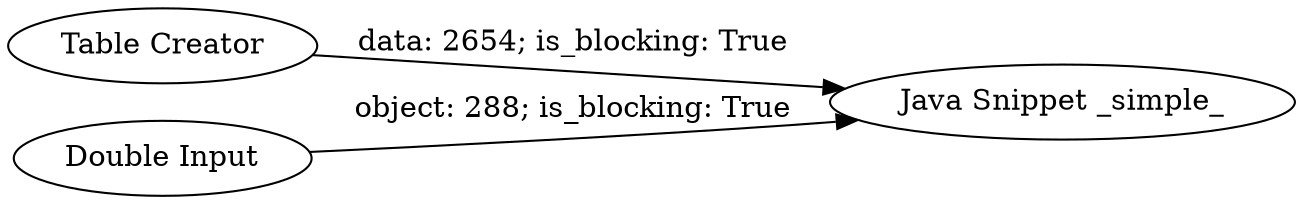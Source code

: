 digraph {
	"7274111322425736643_1" [label="Table Creator"]
	"7274111322425736643_12" [label="Java Snippet _simple_"]
	"7274111322425736643_3" [label="Double Input"]
	"7274111322425736643_1" -> "7274111322425736643_12" [label="data: 2654; is_blocking: True"]
	"7274111322425736643_3" -> "7274111322425736643_12" [label="object: 288; is_blocking: True"]
	rankdir=LR
}
